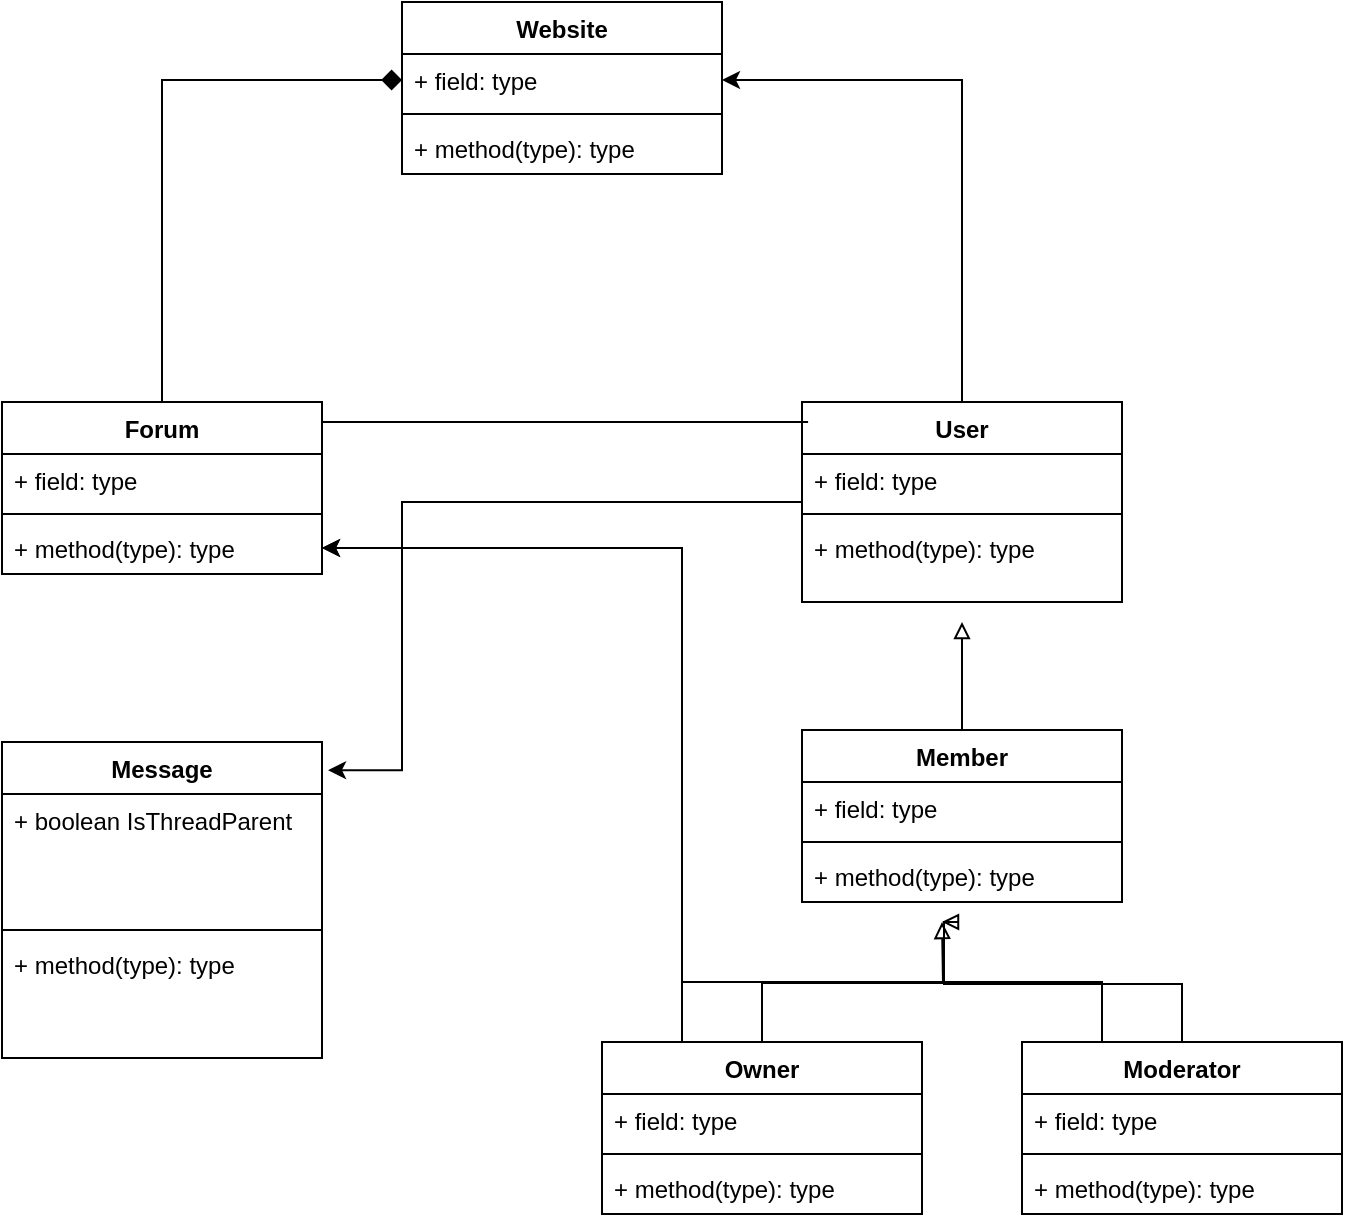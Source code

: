 <mxfile version="22.0.7" type="github">
  <diagram name="Page-1" id="HC84fRIo5L5SZe-6cnd3">
    <mxGraphModel dx="2074" dy="1118" grid="1" gridSize="10" guides="1" tooltips="1" connect="1" arrows="1" fold="1" page="1" pageScale="1" pageWidth="850" pageHeight="1100" math="0" shadow="0">
      <root>
        <mxCell id="0" />
        <mxCell id="1" parent="0" />
        <mxCell id="k8Z0aB3li1hWX0Y3ibZ5-13" value="Website" style="swimlane;fontStyle=1;align=center;verticalAlign=top;childLayout=stackLayout;horizontal=1;startSize=26;horizontalStack=0;resizeParent=1;resizeParentMax=0;resizeLast=0;collapsible=1;marginBottom=0;whiteSpace=wrap;html=1;" parent="1" vertex="1">
          <mxGeometry x="270" y="100" width="160" height="86" as="geometry" />
        </mxCell>
        <mxCell id="k8Z0aB3li1hWX0Y3ibZ5-14" value="+ field: type" style="text;strokeColor=none;fillColor=none;align=left;verticalAlign=top;spacingLeft=4;spacingRight=4;overflow=hidden;rotatable=0;points=[[0,0.5],[1,0.5]];portConstraint=eastwest;whiteSpace=wrap;html=1;" parent="k8Z0aB3li1hWX0Y3ibZ5-13" vertex="1">
          <mxGeometry y="26" width="160" height="26" as="geometry" />
        </mxCell>
        <mxCell id="k8Z0aB3li1hWX0Y3ibZ5-15" value="" style="line;strokeWidth=1;fillColor=none;align=left;verticalAlign=middle;spacingTop=-1;spacingLeft=3;spacingRight=3;rotatable=0;labelPosition=right;points=[];portConstraint=eastwest;strokeColor=inherit;" parent="k8Z0aB3li1hWX0Y3ibZ5-13" vertex="1">
          <mxGeometry y="52" width="160" height="8" as="geometry" />
        </mxCell>
        <mxCell id="k8Z0aB3li1hWX0Y3ibZ5-16" value="+ method(type): type" style="text;strokeColor=none;fillColor=none;align=left;verticalAlign=top;spacingLeft=4;spacingRight=4;overflow=hidden;rotatable=0;points=[[0,0.5],[1,0.5]];portConstraint=eastwest;whiteSpace=wrap;html=1;" parent="k8Z0aB3li1hWX0Y3ibZ5-13" vertex="1">
          <mxGeometry y="60" width="160" height="26" as="geometry" />
        </mxCell>
        <mxCell id="k8Z0aB3li1hWX0Y3ibZ5-50" style="edgeStyle=orthogonalEdgeStyle;rounded=0;orthogonalLoop=1;jettySize=auto;html=1;exitX=0.5;exitY=0;exitDx=0;exitDy=0;entryX=1;entryY=0.5;entryDx=0;entryDy=0;" parent="1" source="k8Z0aB3li1hWX0Y3ibZ5-17" target="k8Z0aB3li1hWX0Y3ibZ5-14" edge="1">
          <mxGeometry relative="1" as="geometry" />
        </mxCell>
        <mxCell id="k8Z0aB3li1hWX0Y3ibZ5-17" value="User" style="swimlane;fontStyle=1;align=center;verticalAlign=top;childLayout=stackLayout;horizontal=1;startSize=26;horizontalStack=0;resizeParent=1;resizeParentMax=0;resizeLast=0;collapsible=1;marginBottom=0;whiteSpace=wrap;html=1;" parent="1" vertex="1">
          <mxGeometry x="470" y="300" width="160" height="100" as="geometry" />
        </mxCell>
        <mxCell id="k8Z0aB3li1hWX0Y3ibZ5-18" value="+ field: type" style="text;strokeColor=none;fillColor=none;align=left;verticalAlign=top;spacingLeft=4;spacingRight=4;overflow=hidden;rotatable=0;points=[[0,0.5],[1,0.5]];portConstraint=eastwest;whiteSpace=wrap;html=1;" parent="k8Z0aB3li1hWX0Y3ibZ5-17" vertex="1">
          <mxGeometry y="26" width="160" height="26" as="geometry" />
        </mxCell>
        <mxCell id="k8Z0aB3li1hWX0Y3ibZ5-19" value="" style="line;strokeWidth=1;fillColor=none;align=left;verticalAlign=middle;spacingTop=-1;spacingLeft=3;spacingRight=3;rotatable=0;labelPosition=right;points=[];portConstraint=eastwest;strokeColor=inherit;" parent="k8Z0aB3li1hWX0Y3ibZ5-17" vertex="1">
          <mxGeometry y="52" width="160" height="8" as="geometry" />
        </mxCell>
        <mxCell id="k8Z0aB3li1hWX0Y3ibZ5-20" value="+ method(type): type" style="text;strokeColor=none;fillColor=none;align=left;verticalAlign=top;spacingLeft=4;spacingRight=4;overflow=hidden;rotatable=0;points=[[0,0.5],[1,0.5]];portConstraint=eastwest;whiteSpace=wrap;html=1;" parent="k8Z0aB3li1hWX0Y3ibZ5-17" vertex="1">
          <mxGeometry y="60" width="160" height="40" as="geometry" />
        </mxCell>
        <mxCell id="k8Z0aB3li1hWX0Y3ibZ5-47" style="edgeStyle=orthogonalEdgeStyle;rounded=0;orthogonalLoop=1;jettySize=auto;html=1;exitX=0.5;exitY=0;exitDx=0;exitDy=0;endArrow=block;endFill=0;" parent="1" source="k8Z0aB3li1hWX0Y3ibZ5-21" edge="1">
          <mxGeometry relative="1" as="geometry">
            <mxPoint x="550" y="410" as="targetPoint" />
          </mxGeometry>
        </mxCell>
        <mxCell id="k8Z0aB3li1hWX0Y3ibZ5-21" value="Member&lt;br&gt;" style="swimlane;fontStyle=1;align=center;verticalAlign=top;childLayout=stackLayout;horizontal=1;startSize=26;horizontalStack=0;resizeParent=1;resizeParentMax=0;resizeLast=0;collapsible=1;marginBottom=0;whiteSpace=wrap;html=1;" parent="1" vertex="1">
          <mxGeometry x="470" y="464" width="160" height="86" as="geometry" />
        </mxCell>
        <mxCell id="k8Z0aB3li1hWX0Y3ibZ5-22" value="+ field: type" style="text;strokeColor=none;fillColor=none;align=left;verticalAlign=top;spacingLeft=4;spacingRight=4;overflow=hidden;rotatable=0;points=[[0,0.5],[1,0.5]];portConstraint=eastwest;whiteSpace=wrap;html=1;" parent="k8Z0aB3li1hWX0Y3ibZ5-21" vertex="1">
          <mxGeometry y="26" width="160" height="26" as="geometry" />
        </mxCell>
        <mxCell id="k8Z0aB3li1hWX0Y3ibZ5-23" value="" style="line;strokeWidth=1;fillColor=none;align=left;verticalAlign=middle;spacingTop=-1;spacingLeft=3;spacingRight=3;rotatable=0;labelPosition=right;points=[];portConstraint=eastwest;strokeColor=inherit;" parent="k8Z0aB3li1hWX0Y3ibZ5-21" vertex="1">
          <mxGeometry y="52" width="160" height="8" as="geometry" />
        </mxCell>
        <mxCell id="k8Z0aB3li1hWX0Y3ibZ5-24" value="+ method(type): type" style="text;strokeColor=none;fillColor=none;align=left;verticalAlign=top;spacingLeft=4;spacingRight=4;overflow=hidden;rotatable=0;points=[[0,0.5],[1,0.5]];portConstraint=eastwest;whiteSpace=wrap;html=1;" parent="k8Z0aB3li1hWX0Y3ibZ5-21" vertex="1">
          <mxGeometry y="60" width="160" height="26" as="geometry" />
        </mxCell>
        <mxCell id="k8Z0aB3li1hWX0Y3ibZ5-48" style="edgeStyle=orthogonalEdgeStyle;rounded=0;orthogonalLoop=1;jettySize=auto;html=1;exitX=0.5;exitY=0;exitDx=0;exitDy=0;endArrow=block;endFill=0;" parent="1" source="k8Z0aB3li1hWX0Y3ibZ5-25" edge="1">
          <mxGeometry relative="1" as="geometry">
            <mxPoint x="540" y="560" as="targetPoint" />
          </mxGeometry>
        </mxCell>
        <mxCell id="RHpjY7sr-A7wjx9pKyyj-1" style="edgeStyle=orthogonalEdgeStyle;rounded=0;orthogonalLoop=1;jettySize=auto;html=1;exitX=0.25;exitY=0;exitDx=0;exitDy=0;entryX=1;entryY=0.5;entryDx=0;entryDy=0;" edge="1" parent="1" source="k8Z0aB3li1hWX0Y3ibZ5-25" target="k8Z0aB3li1hWX0Y3ibZ5-36">
          <mxGeometry relative="1" as="geometry" />
        </mxCell>
        <mxCell id="k8Z0aB3li1hWX0Y3ibZ5-25" value="Owner" style="swimlane;fontStyle=1;align=center;verticalAlign=top;childLayout=stackLayout;horizontal=1;startSize=26;horizontalStack=0;resizeParent=1;resizeParentMax=0;resizeLast=0;collapsible=1;marginBottom=0;whiteSpace=wrap;html=1;" parent="1" vertex="1">
          <mxGeometry x="370" y="620" width="160" height="86" as="geometry" />
        </mxCell>
        <mxCell id="k8Z0aB3li1hWX0Y3ibZ5-26" value="+ field: type" style="text;strokeColor=none;fillColor=none;align=left;verticalAlign=top;spacingLeft=4;spacingRight=4;overflow=hidden;rotatable=0;points=[[0,0.5],[1,0.5]];portConstraint=eastwest;whiteSpace=wrap;html=1;" parent="k8Z0aB3li1hWX0Y3ibZ5-25" vertex="1">
          <mxGeometry y="26" width="160" height="26" as="geometry" />
        </mxCell>
        <mxCell id="k8Z0aB3li1hWX0Y3ibZ5-27" value="" style="line;strokeWidth=1;fillColor=none;align=left;verticalAlign=middle;spacingTop=-1;spacingLeft=3;spacingRight=3;rotatable=0;labelPosition=right;points=[];portConstraint=eastwest;strokeColor=inherit;" parent="k8Z0aB3li1hWX0Y3ibZ5-25" vertex="1">
          <mxGeometry y="52" width="160" height="8" as="geometry" />
        </mxCell>
        <mxCell id="k8Z0aB3li1hWX0Y3ibZ5-28" value="+ method(type): type" style="text;strokeColor=none;fillColor=none;align=left;verticalAlign=top;spacingLeft=4;spacingRight=4;overflow=hidden;rotatable=0;points=[[0,0.5],[1,0.5]];portConstraint=eastwest;whiteSpace=wrap;html=1;" parent="k8Z0aB3li1hWX0Y3ibZ5-25" vertex="1">
          <mxGeometry y="60" width="160" height="26" as="geometry" />
        </mxCell>
        <mxCell id="k8Z0aB3li1hWX0Y3ibZ5-49" style="edgeStyle=orthogonalEdgeStyle;rounded=0;orthogonalLoop=1;jettySize=auto;html=1;exitX=0.5;exitY=0;exitDx=0;exitDy=0;endArrow=block;endFill=0;" parent="1" source="k8Z0aB3li1hWX0Y3ibZ5-29" edge="1">
          <mxGeometry relative="1" as="geometry">
            <mxPoint x="540" y="560" as="targetPoint" />
            <Array as="points">
              <mxPoint x="660" y="591" />
              <mxPoint x="541" y="591" />
            </Array>
          </mxGeometry>
        </mxCell>
        <mxCell id="RHpjY7sr-A7wjx9pKyyj-3" style="edgeStyle=orthogonalEdgeStyle;rounded=0;orthogonalLoop=1;jettySize=auto;html=1;exitX=0.25;exitY=0;exitDx=0;exitDy=0;entryX=1;entryY=0.5;entryDx=0;entryDy=0;" edge="1" parent="1" source="k8Z0aB3li1hWX0Y3ibZ5-29" target="k8Z0aB3li1hWX0Y3ibZ5-36">
          <mxGeometry relative="1" as="geometry">
            <Array as="points">
              <mxPoint x="620" y="590" />
              <mxPoint x="410" y="590" />
              <mxPoint x="410" y="373" />
            </Array>
          </mxGeometry>
        </mxCell>
        <mxCell id="k8Z0aB3li1hWX0Y3ibZ5-29" value="Moderator" style="swimlane;fontStyle=1;align=center;verticalAlign=top;childLayout=stackLayout;horizontal=1;startSize=26;horizontalStack=0;resizeParent=1;resizeParentMax=0;resizeLast=0;collapsible=1;marginBottom=0;whiteSpace=wrap;html=1;" parent="1" vertex="1">
          <mxGeometry x="580" y="620" width="160" height="86" as="geometry" />
        </mxCell>
        <mxCell id="k8Z0aB3li1hWX0Y3ibZ5-30" value="+ field: type" style="text;strokeColor=none;fillColor=none;align=left;verticalAlign=top;spacingLeft=4;spacingRight=4;overflow=hidden;rotatable=0;points=[[0,0.5],[1,0.5]];portConstraint=eastwest;whiteSpace=wrap;html=1;" parent="k8Z0aB3li1hWX0Y3ibZ5-29" vertex="1">
          <mxGeometry y="26" width="160" height="26" as="geometry" />
        </mxCell>
        <mxCell id="k8Z0aB3li1hWX0Y3ibZ5-31" value="" style="line;strokeWidth=1;fillColor=none;align=left;verticalAlign=middle;spacingTop=-1;spacingLeft=3;spacingRight=3;rotatable=0;labelPosition=right;points=[];portConstraint=eastwest;strokeColor=inherit;" parent="k8Z0aB3li1hWX0Y3ibZ5-29" vertex="1">
          <mxGeometry y="52" width="160" height="8" as="geometry" />
        </mxCell>
        <mxCell id="k8Z0aB3li1hWX0Y3ibZ5-32" value="+ method(type): type" style="text;strokeColor=none;fillColor=none;align=left;verticalAlign=top;spacingLeft=4;spacingRight=4;overflow=hidden;rotatable=0;points=[[0,0.5],[1,0.5]];portConstraint=eastwest;whiteSpace=wrap;html=1;" parent="k8Z0aB3li1hWX0Y3ibZ5-29" vertex="1">
          <mxGeometry y="60" width="160" height="26" as="geometry" />
        </mxCell>
        <mxCell id="k8Z0aB3li1hWX0Y3ibZ5-52" style="edgeStyle=orthogonalEdgeStyle;rounded=0;orthogonalLoop=1;jettySize=auto;html=1;exitX=0.5;exitY=0;exitDx=0;exitDy=0;entryX=0;entryY=0.5;entryDx=0;entryDy=0;endArrow=diamond;endFill=1;endSize=8;" parent="1" source="k8Z0aB3li1hWX0Y3ibZ5-33" target="k8Z0aB3li1hWX0Y3ibZ5-14" edge="1">
          <mxGeometry relative="1" as="geometry" />
        </mxCell>
        <mxCell id="k8Z0aB3li1hWX0Y3ibZ5-33" value="Forum" style="swimlane;fontStyle=1;align=center;verticalAlign=top;childLayout=stackLayout;horizontal=1;startSize=26;horizontalStack=0;resizeParent=1;resizeParentMax=0;resizeLast=0;collapsible=1;marginBottom=0;whiteSpace=wrap;html=1;" parent="1" vertex="1">
          <mxGeometry x="70" y="300" width="160" height="86" as="geometry" />
        </mxCell>
        <mxCell id="k8Z0aB3li1hWX0Y3ibZ5-34" value="+ field: type" style="text;strokeColor=none;fillColor=none;align=left;verticalAlign=top;spacingLeft=4;spacingRight=4;overflow=hidden;rotatable=0;points=[[0,0.5],[1,0.5]];portConstraint=eastwest;whiteSpace=wrap;html=1;" parent="k8Z0aB3li1hWX0Y3ibZ5-33" vertex="1">
          <mxGeometry y="26" width="160" height="26" as="geometry" />
        </mxCell>
        <mxCell id="k8Z0aB3li1hWX0Y3ibZ5-35" value="" style="line;strokeWidth=1;fillColor=none;align=left;verticalAlign=middle;spacingTop=-1;spacingLeft=3;spacingRight=3;rotatable=0;labelPosition=right;points=[];portConstraint=eastwest;strokeColor=inherit;" parent="k8Z0aB3li1hWX0Y3ibZ5-33" vertex="1">
          <mxGeometry y="52" width="160" height="8" as="geometry" />
        </mxCell>
        <mxCell id="k8Z0aB3li1hWX0Y3ibZ5-36" value="+ method(type): type" style="text;strokeColor=none;fillColor=none;align=left;verticalAlign=top;spacingLeft=4;spacingRight=4;overflow=hidden;rotatable=0;points=[[0,0.5],[1,0.5]];portConstraint=eastwest;whiteSpace=wrap;html=1;" parent="k8Z0aB3li1hWX0Y3ibZ5-33" vertex="1">
          <mxGeometry y="60" width="160" height="26" as="geometry" />
        </mxCell>
        <mxCell id="k8Z0aB3li1hWX0Y3ibZ5-37" value="Message" style="swimlane;fontStyle=1;align=center;verticalAlign=top;childLayout=stackLayout;horizontal=1;startSize=26;horizontalStack=0;resizeParent=1;resizeParentMax=0;resizeLast=0;collapsible=1;marginBottom=0;whiteSpace=wrap;html=1;" parent="1" vertex="1">
          <mxGeometry x="70" y="470" width="160" height="158" as="geometry" />
        </mxCell>
        <mxCell id="k8Z0aB3li1hWX0Y3ibZ5-38" value="+ boolean IsThreadParent" style="text;strokeColor=none;fillColor=none;align=left;verticalAlign=top;spacingLeft=4;spacingRight=4;overflow=hidden;rotatable=0;points=[[0,0.5],[1,0.5]];portConstraint=eastwest;whiteSpace=wrap;html=1;" parent="k8Z0aB3li1hWX0Y3ibZ5-37" vertex="1">
          <mxGeometry y="26" width="160" height="64" as="geometry" />
        </mxCell>
        <mxCell id="k8Z0aB3li1hWX0Y3ibZ5-39" value="" style="line;strokeWidth=1;fillColor=none;align=left;verticalAlign=middle;spacingTop=-1;spacingLeft=3;spacingRight=3;rotatable=0;labelPosition=right;points=[];portConstraint=eastwest;strokeColor=inherit;" parent="k8Z0aB3li1hWX0Y3ibZ5-37" vertex="1">
          <mxGeometry y="90" width="160" height="8" as="geometry" />
        </mxCell>
        <mxCell id="k8Z0aB3li1hWX0Y3ibZ5-40" value="+ method(type): type" style="text;strokeColor=none;fillColor=none;align=left;verticalAlign=top;spacingLeft=4;spacingRight=4;overflow=hidden;rotatable=0;points=[[0,0.5],[1,0.5]];portConstraint=eastwest;whiteSpace=wrap;html=1;" parent="k8Z0aB3li1hWX0Y3ibZ5-37" vertex="1">
          <mxGeometry y="98" width="160" height="60" as="geometry" />
        </mxCell>
        <mxCell id="k8Z0aB3li1hWX0Y3ibZ5-53" style="edgeStyle=orthogonalEdgeStyle;rounded=0;orthogonalLoop=1;jettySize=auto;html=1;exitX=0;exitY=0.5;exitDx=0;exitDy=0;entryX=1.019;entryY=0.089;entryDx=0;entryDy=0;entryPerimeter=0;" parent="1" source="k8Z0aB3li1hWX0Y3ibZ5-18" target="k8Z0aB3li1hWX0Y3ibZ5-37" edge="1">
          <mxGeometry relative="1" as="geometry">
            <Array as="points">
              <mxPoint x="470" y="350" />
              <mxPoint x="270" y="350" />
              <mxPoint x="270" y="484" />
            </Array>
          </mxGeometry>
        </mxCell>
        <mxCell id="k8Z0aB3li1hWX0Y3ibZ5-55" style="edgeStyle=orthogonalEdgeStyle;rounded=0;orthogonalLoop=1;jettySize=auto;html=1;exitX=1;exitY=0.25;exitDx=0;exitDy=0;entryX=0.019;entryY=0.19;entryDx=0;entryDy=0;entryPerimeter=0;endArrow=none;endFill=0;" parent="1" edge="1">
          <mxGeometry relative="1" as="geometry">
            <mxPoint x="230" y="312.5" as="sourcePoint" />
            <mxPoint x="473.04" y="310" as="targetPoint" />
            <Array as="points">
              <mxPoint x="230" y="310" />
            </Array>
          </mxGeometry>
        </mxCell>
      </root>
    </mxGraphModel>
  </diagram>
</mxfile>
